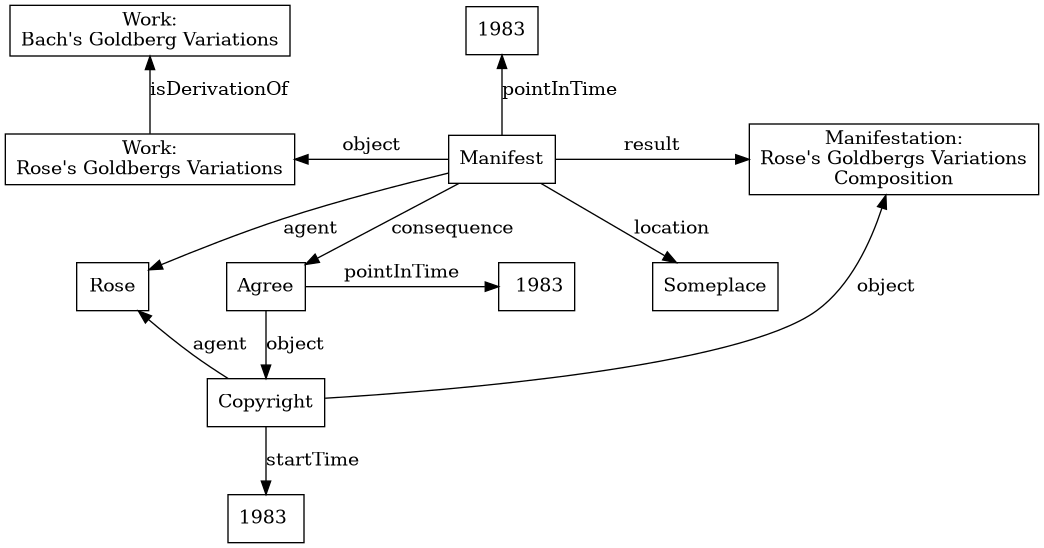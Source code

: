 @startuml
digraph CopyrightOntoPerformSample {
  node [shape=box]; rankdir=TB; nodesep=0.8; compound=true; newrank=true;

  "Work:\nBach's Goldberg Variations" -> "Work:\nRose's Goldbergs Variations" [dir=back, label="isDerivationOf"]
  "1983" -> "Manifest" [dir=back, label="pointInTime"]
  "Work:\nRose's Goldbergs Variations" -> "Manifest" [dir=back, label="object"]
  "Manifest" -> "Manifestation:\nRose's Goldbergs Variations\nComposition" [label="result"]
  "Manifest" -> "Rose" [label="agent"]
  "Manifest" -> "Agree" [label="consequence"]
  "Manifest" -> "Someplace" [label="location"]
  "Agree" -> "Copyright" [label="object"]
  "Agree" -> " 1983" [label="pointInTime"]
  "Copyright" -> "Rose" [label="agent"]
  "Copyright" -> "Manifestation:\nRose's Goldbergs Variations\nComposition" [label="object"]
  "Copyright" -> "1983 " [label="startTime"]

  {rank=same "Work:\nBach's Goldberg Variations" "1983"}
  {rank=same "Work:\nRose's Goldbergs Variations" "Manifest" "Manifestation:\nRose's Goldbergs Variations\nComposition"}
  {rank=same "Rose" " 1983" "Agree" "Someplace"}
  {rank=same "Copyright"}
}
@enduml